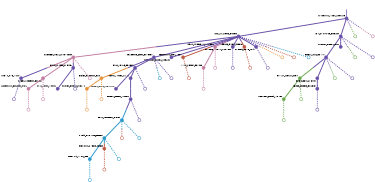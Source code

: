 strict digraph  {
graph[splines=false]; nodesep=0.7; rankdir=TB; ranksep=0.6; forcelabels=true; dpi=600; size=2.5;
0 [color="#674ea7ff", fillcolor="#674ea7ff", fixedsize=true, fontname=Lato, fontsize="12pt", height="0.25", label="", penwidth=3, shape=circle, style=filled, xlabel=TMPRSS12_MILR1_SLC7A10];
10 [color="#674ea7ff", fillcolor="#674ea7ff", fixedsize=true, fontname=Lato, fontsize="12pt", height="0.25", label="", penwidth=3, shape=circle, style=filled, xlabel=SLIT1_KIAA1598_CSTF2T];
20 [color="#674ea7ff", fillcolor="#674ea7ff", fixedsize=true, fontname=Lato, fontsize="12pt", height="0.25", label="", penwidth=3, shape=circle, style=filled, xlabel="FN1_RNU6-71P_DLGAP2"];
33 [color="#6aa84fff", fillcolor="#6aa84fff", fixedsize=true, fontname=Lato, fontsize="12pt", height="0.25", label="", penwidth=3, shape=circle, style=solid, xlabel=""];
38 [color="#c27ba0ff", fillcolor="#c27ba0ff", fixedsize=true, fontname=Lato, fontsize="12pt", height="0.25", label="", penwidth=3, shape=circle, style=solid, xlabel=""];
1 [color="#e69138ff", fillcolor="#e69138ff", fixedsize=true, fontname=Lato, fontsize="12pt", height="0.25", label="", penwidth=3, shape=circle, style=filled, xlabel=EIF4E2_PKHD1L1_FAP];
26 [color="#e69138ff", fillcolor="#e69138ff", fixedsize=true, fontname=Lato, fontsize="12pt", height="0.25", label="", penwidth=3, shape=circle, style=filled, xlabel=PKHD1_DHRS9_TSPAN1];
44 [color="#e69138ff", fillcolor="#e69138ff", fixedsize=true, fontname=Lato, fontsize="12pt", height="0.25", label="", penwidth=3, shape=circle, style=solid, xlabel=""];
2 [color="#c27ba0ff", fillcolor="#c27ba0ff", fixedsize=true, fontname=Lato, fontsize="12pt", height="0.25", label="", penwidth=3, shape=circle, style=filled, xlabel=RAPGEF2_UBA6_TMEM132D];
18 [color="#674ea7ff", fillcolor="#674ea7ff", fixedsize=true, fontname=Lato, fontsize="12pt", height="0.25", label="", penwidth=3, shape=circle, style=filled, xlabel=STON1_TNC_MKL1];
19 [color="#c27ba0ff", fillcolor="#c27ba0ff", fixedsize=true, fontname=Lato, fontsize="12pt", height="0.25", label="", penwidth=3, shape=circle, style=filled, xlabel=HACE1_SLC35D2_CENPF];
21 [color="#674ea7ff", fillcolor="#674ea7ff", fixedsize=true, fontname=Lato, fontsize="12pt", height="0.25", label="", penwidth=3, shape=circle, style=filled, xlabel=GHSR_TMED3_ZNF254];
39 [color="#c27ba0ff", fillcolor="#c27ba0ff", fixedsize=true, fontname=Lato, fontsize="12pt", height="0.25", label="", penwidth=3, shape=circle, style=solid, xlabel=""];
3 [color="#674ea7ff", fillcolor="#674ea7ff", fixedsize=true, fontname=Lato, fontsize="12pt", height="0.25", label="", penwidth=3, shape=circle, style=filled, xlabel=TRAPPC6B_ZEB2_ELMOD1];
29 [color="#674ea7ff", fillcolor="#674ea7ff", fixedsize=true, fontname=Lato, fontsize="12pt", height="0.25", label="", penwidth=3, shape=circle, style=filled, xlabel=GJA8_VPS45_FBXO32];
52 [color="#2496c8ff", fillcolor="#2496c8ff", fixedsize=true, fontname=Lato, fontsize="12pt", height="0.25", label="", penwidth=3, shape=circle, style=solid, xlabel=""];
57 [color="#674ea7ff", fillcolor="#674ea7ff", fixedsize=true, fontname=Lato, fontsize="12pt", height="0.25", label="", penwidth=3, shape=circle, style=solid, xlabel=""];
4 [color="#6aa84fff", fillcolor="#6aa84fff", fixedsize=true, fontname=Lato, fontsize="12pt", height="0.25", label="", penwidth=3, shape=circle, style=filled, xlabel=PSMA7_ATP1A1_CPVL];
17 [color="#6aa84fff", fillcolor="#6aa84fff", fixedsize=true, fontname=Lato, fontsize="12pt", height="0.25", label="", penwidth=3, shape=circle, style=filled, xlabel=SECISBP2_CELF4_NTNG2];
34 [color="#6aa84fff", fillcolor="#6aa84fff", fixedsize=true, fontname=Lato, fontsize="12pt", height="0.25", label="", penwidth=3, shape=circle, style=solid, xlabel=""];
5 [color="#674ea7ff", fillcolor="#674ea7ff", fixedsize=true, fontname=Lato, fontsize="12pt", height="0.25", label="", penwidth=3, shape=circle, style=filled, xlabel=PDE7A_HK3_TENM2];
6 [color="#674ea7ff", fillcolor="#674ea7ff", fixedsize=true, fontname=Lato, fontsize="12pt", height="0.25", label="", penwidth=3, shape=circle, style=filled, xlabel=CHGB_DDI2_ZNF792];
35 [color="#6aa84fff", fillcolor="#6aa84fff", fixedsize=true, fontname=Lato, fontsize="12pt", height="0.25", label="", penwidth=3, shape=circle, style=solid, xlabel=""];
58 [color="#674ea7ff", fillcolor="#674ea7ff", fixedsize=true, fontname=Lato, fontsize="12pt", height="0.25", label="", penwidth=3, shape=circle, style=solid, xlabel=""];
22 [color="#674ea7ff", fillcolor="#674ea7ff", fixedsize=true, fontname=Lato, fontsize="12pt", height="0.25", label="", penwidth=3, shape=circle, style=filled, xlabel=TOP3B_TDRD5_CHAF1B];
7 [color="#2496c8ff", fillcolor="#2496c8ff", fixedsize=true, fontname=Lato, fontsize="12pt", height="0.25", label="", penwidth=3, shape=circle, style=filled, xlabel=PEX2_AGTPBP1_CYB5A];
11 [color="#2496c8ff", fillcolor="#2496c8ff", fixedsize=true, fontname=Lato, fontsize="12pt", height="0.25", label="", penwidth=3, shape=circle, style=filled, xlabel=RNF44_CACNA1E_EPHB6];
47 [color="#be5742ff", fillcolor="#be5742ff", fixedsize=true, fontname=Lato, fontsize="12pt", height="0.25", label="", penwidth=3, shape=circle, style=solid, xlabel=""];
53 [color="#2496c8ff", fillcolor="#2496c8ff", fixedsize=true, fontname=Lato, fontsize="12pt", height="0.25", label="", penwidth=3, shape=circle, style=solid, xlabel=""];
8 [color="#674ea7ff", fillcolor="#674ea7ff", fixedsize=true, fontname=Lato, fontsize="12pt", height="0.25", label="", penwidth=3, shape=circle, style=filled, xlabel=PCDHGB2_CSPG4_STEAP2];
12 [color="#be5742ff", fillcolor="#be5742ff", fixedsize=true, fontname=Lato, fontsize="12pt", height="0.25", label="", penwidth=3, shape=circle, style=filled, xlabel=PCDHGA12_LRP6_NRP1];
23 [color="#c27ba0ff", fillcolor="#c27ba0ff", fixedsize=true, fontname=Lato, fontsize="12pt", height="0.25", label="", penwidth=3, shape=circle, style=filled, xlabel=ITGA1_SHROOM1_MALRD1];
25 [color="#674ea7ff", fillcolor="#674ea7ff", fixedsize=true, fontname=Lato, fontsize="12pt", height="0.25", label="", penwidth=3, shape=circle, style=filled, xlabel=FAM83E_MYOM2_KATNBL1];
30 [color="#be5742ff", fillcolor="#be5742ff", fixedsize=true, fontname=Lato, fontsize="12pt", height="0.25", label="", penwidth=3, shape=circle, style=filled, xlabel=CD109_DISC1_LRRC43];
31 [color="#674ea7ff", fillcolor="#674ea7ff", fixedsize=true, fontname=Lato, fontsize="12pt", height="0.25", label="", penwidth=3, shape=circle, style=filled, xlabel=ZNF254_EDN3_SLX4];
45 [color="#e69138ff", fillcolor="#e69138ff", fixedsize=true, fontname=Lato, fontsize="12pt", height="0.25", label="", penwidth=3, shape=circle, style=solid, xlabel=""];
48 [color="#be5742ff", fillcolor="#be5742ff", fixedsize=true, fontname=Lato, fontsize="12pt", height="0.25", label="", penwidth=3, shape=circle, style=solid, xlabel=""];
54 [color="#2496c8ff", fillcolor="#2496c8ff", fixedsize=true, fontname=Lato, fontsize="12pt", height="0.25", label="", penwidth=3, shape=circle, style=solid, xlabel=""];
16 [color="#2496c8ff", fillcolor="#2496c8ff", fixedsize=true, fontname=Lato, fontsize="12pt", height="0.25", label="", penwidth=3, shape=circle, style=filled, xlabel=CHRNA4_WNT6_LBP];
28 [color="#be5742ff", fillcolor="#be5742ff", fixedsize=true, fontname=Lato, fontsize="12pt", height="0.25", label="", penwidth=3, shape=circle, style=filled, xlabel=PLEKHH1_ZNF318_OTOF];
55 [color="#2496c8ff", fillcolor="#2496c8ff", fixedsize=true, fontname=Lato, fontsize="12pt", height="0.25", label="", penwidth=3, shape=circle, style=solid, xlabel=""];
49 [color="#be5742ff", fillcolor="#be5742ff", fixedsize=true, fontname=Lato, fontsize="12pt", height="0.25", label="", penwidth=3, shape=circle, style=solid, xlabel=""];
13 [color="#c27ba0ff", fillcolor="#c27ba0ff", fixedsize=true, fontname=Lato, fontsize="12pt", height="0.25", label="", penwidth=3, shape=circle, style=filled, xlabel=MYL2_KCTD7_FRMD3];
40 [color="#c27ba0ff", fillcolor="#c27ba0ff", fixedsize=true, fontname=Lato, fontsize="12pt", height="0.25", label="", penwidth=3, shape=circle, style=solid, xlabel=""];
15 [color="#674ea7ff", fillcolor="#674ea7ff", fixedsize=true, fontname=Lato, fontsize="12pt", height="0.25", label="", penwidth=3, shape=circle, style=filled, xlabel=PTPRA_PTPRT_MUC16];
59 [color="#674ea7ff", fillcolor="#674ea7ff", fixedsize=true, fontname=Lato, fontsize="12pt", height="0.25", label="", penwidth=3, shape=circle, style=solid, xlabel=""];
56 [color="#2496c8ff", fillcolor="#2496c8ff", fixedsize=true, fontname=Lato, fontsize="12pt", height="0.25", label="", penwidth=3, shape=circle, style=solid, xlabel=""];
36 [color="#6aa84fff", fillcolor="#6aa84fff", fixedsize=true, fontname=Lato, fontsize="12pt", height="0.25", label="", penwidth=3, shape=circle, style=solid, xlabel=""];
60 [color="#674ea7ff", fillcolor="#674ea7ff", fixedsize=true, fontname=Lato, fontsize="12pt", height="0.25", label="", penwidth=3, shape=circle, style=solid, xlabel=""];
27 [color="#c27ba0ff", fillcolor="#c27ba0ff", fixedsize=true, fontname=Lato, fontsize="12pt", height="0.25", label="", penwidth=3, shape=circle, style=filled, xlabel="SAP30L-AS1_BCAP29_USP4"];
41 [color="#c27ba0ff", fillcolor="#c27ba0ff", fixedsize=true, fontname=Lato, fontsize="12pt", height="0.25", label="", penwidth=3, shape=circle, style=solid, xlabel=""];
24 [color="#674ea7ff", fillcolor="#674ea7ff", fixedsize=true, fontname=Lato, fontsize="12pt", height="0.25", label="", penwidth=3, shape=circle, style=filled, xlabel=PABPC1_OR5R1_FAT1];
37 [color="#6aa84fff", fillcolor="#6aa84fff", fixedsize=true, fontname=Lato, fontsize="12pt", height="0.25", label="", penwidth=3, shape=circle, style=solid, xlabel=""];
61 [color="#674ea7ff", fillcolor="#674ea7ff", fixedsize=true, fontname=Lato, fontsize="12pt", height="0.25", label="", penwidth=3, shape=circle, style=solid, xlabel=""];
9 [color="#674ea7ff", fillcolor="#674ea7ff", fixedsize=true, fontname=Lato, fontsize="12pt", height="0.25", label="", penwidth=3, shape=circle, style=filled, xlabel=PML_XIRP1_MUC16];
62 [color="#674ea7ff", fillcolor="#674ea7ff", fixedsize=true, fontname=Lato, fontsize="12pt", height="0.25", label="", penwidth=3, shape=circle, style=solid, xlabel=""];
63 [color="#674ea7ff", fillcolor="#674ea7ff", fixedsize=true, fontname=Lato, fontsize="12pt", height="0.25", label="", penwidth=3, shape=circle, style=solid, xlabel=""];
42 [color="#c27ba0ff", fillcolor="#c27ba0ff", fixedsize=true, fontname=Lato, fontsize="12pt", height="0.25", label="", penwidth=3, shape=circle, style=solid, xlabel=""];
64 [color="#674ea7ff", fillcolor="#674ea7ff", fixedsize=true, fontname=Lato, fontsize="12pt", height="0.25", label="", penwidth=3, shape=circle, style=solid, xlabel=""];
46 [color="#e69138ff", fillcolor="#e69138ff", fixedsize=true, fontname=Lato, fontsize="12pt", height="0.25", label="", penwidth=3, shape=circle, style=solid, xlabel=""];
43 [color="#c27ba0ff", fillcolor="#c27ba0ff", fixedsize=true, fontname=Lato, fontsize="12pt", height="0.25", label="", penwidth=3, shape=circle, style=solid, xlabel=""];
50 [color="#be5742ff", fillcolor="#be5742ff", fixedsize=true, fontname=Lato, fontsize="12pt", height="0.25", label="", penwidth=3, shape=circle, style=solid, xlabel=""];
14 [color="#674ea7ff", fillcolor="#674ea7ff", fixedsize=true, fontname=Lato, fontsize="12pt", height="0.25", label="", penwidth=3, shape=circle, style=filled, xlabel=TDRD6_PAX5_SLC26A10];
32 [color="#674ea7ff", fillcolor="#674ea7ff", fixedsize=true, fontname=Lato, fontsize="12pt", height="0.25", label="", penwidth=3, shape=circle, style=filled, xlabel=NLRP11_NUTF2_AKNA];
65 [color="#674ea7ff", fillcolor="#674ea7ff", fixedsize=true, fontname=Lato, fontsize="12pt", height="0.25", label="", penwidth=3, shape=circle, style=solid, xlabel=""];
51 [color="#be5742ff", fillcolor="#be5742ff", fixedsize=true, fontname=Lato, fontsize="12pt", height="0.25", label="", penwidth=3, shape=circle, style=solid, xlabel=""];
66 [color="#674ea7ff", fillcolor="#674ea7ff", fixedsize=true, fontname=Lato, fontsize="12pt", height="0.25", label="", penwidth=3, shape=circle, style=solid, xlabel=""];
normal [label="", penwidth=3, style=invis, xlabel=TMPRSS12_MILR1_SLC7A10];
0 -> 10  [arrowsize=0, color="#674ea7ff;0.5:#674ea7ff", minlen="2.0", penwidth="5.5", style=solid];
0 -> 20  [arrowsize=0, color="#674ea7ff;0.5:#674ea7ff", minlen="2.0", penwidth="5.5", style=solid];
0 -> 33  [arrowsize=0, color="#674ea7ff;0.5:#6aa84fff", minlen="2.0", penwidth=5, style=dashed];
0 -> 38  [arrowsize=0, color="#674ea7ff;0.5:#c27ba0ff", minlen="2.0", penwidth=5, style=dashed];
10 -> 2  [arrowsize=0, color="#674ea7ff;0.5:#c27ba0ff", minlen="2.0", penwidth="5.5", style=solid];
10 -> 3  [arrowsize=0, color="#674ea7ff;0.5:#674ea7ff", minlen="2.0", penwidth="5.5", style=solid];
10 -> 8  [arrowsize=0, color="#674ea7ff;0.5:#674ea7ff", minlen="2.0", penwidth="5.5", style=solid];
10 -> 12  [arrowsize=0, color="#674ea7ff;0.5:#be5742ff", minlen="2.0", penwidth="5.5", style=solid];
10 -> 23  [arrowsize=0, color="#674ea7ff;0.5:#c27ba0ff", minlen="1.7999999523162842", penwidth="5.5", style=solid];
10 -> 25  [arrowsize=0, color="#674ea7ff;0.5:#674ea7ff", minlen="1.600000023841858", penwidth="5.5", style=solid];
10 -> 30  [arrowsize=0, color="#674ea7ff;0.5:#be5742ff", minlen="1.2000000476837158", penwidth="5.5", style=solid];
10 -> 31  [arrowsize=0, color="#674ea7ff;0.5:#674ea7ff", minlen="1.0", penwidth="5.5", style=solid];
10 -> 45  [arrowsize=0, color="#674ea7ff;0.5:#e69138ff", minlen="2.0", penwidth=5, style=dashed];
10 -> 48  [arrowsize=0, color="#674ea7ff;0.5:#be5742ff", minlen="2.0", penwidth=5, style=dashed];
10 -> 54  [arrowsize=0, color="#674ea7ff;0.5:#2496c8ff", minlen="2.0", penwidth=5, style=dashed];
20 -> 5  [arrowsize=0, color="#674ea7ff;0.5:#674ea7ff", minlen="2.0", penwidth="5.5", style=solid];
20 -> 24  [arrowsize=0, color="#674ea7ff;0.5:#674ea7ff", minlen="1.600000023841858", penwidth="5.5", style=solid];
20 -> 37  [arrowsize=0, color="#674ea7ff;0.5:#6aa84fff", minlen="2.0", penwidth=5, style=dashed];
20 -> 61  [arrowsize=0, color="#674ea7ff;0.5:#674ea7ff", minlen="2.0", penwidth=5, style=dashed];
1 -> 26  [arrowsize=0, color="#e69138ff;0.5:#e69138ff", minlen="1.399999976158142", penwidth="5.5", style=solid];
1 -> 44  [arrowsize=0, color="#e69138ff;0.5:#e69138ff", minlen="2.0", penwidth=5, style=dashed];
26 -> 46  [arrowsize=0, color="#e69138ff;0.5:#e69138ff", minlen="2.0", penwidth=5, style=dashed];
2 -> 18  [arrowsize=0, color="#c27ba0ff;0.5:#674ea7ff", minlen="2.0", penwidth="5.5", style=solid];
2 -> 19  [arrowsize=0, color="#c27ba0ff;0.5:#c27ba0ff", minlen="2.0", penwidth="5.5", style=solid];
2 -> 21  [arrowsize=0, color="#c27ba0ff;0.5:#674ea7ff", minlen="1.7999999523162842", penwidth="5.5", style=solid];
2 -> 39  [arrowsize=0, color="#c27ba0ff;0.5:#c27ba0ff", minlen="2.0", penwidth=5, style=dashed];
18 -> 60  [arrowsize=0, color="#674ea7ff;0.5:#674ea7ff", minlen="2.0", penwidth=5, style=dashed];
19 -> 27  [arrowsize=0, color="#c27ba0ff;0.5:#c27ba0ff", minlen="1.399999976158142", penwidth="5.5", style=solid];
19 -> 41  [arrowsize=0, color="#c27ba0ff;0.5:#c27ba0ff", minlen="2.0", penwidth=5, style=dashed];
21 -> 9  [arrowsize=0, color="#674ea7ff;0.5:#674ea7ff", minlen="2.0", penwidth="5.5", style=solid];
21 -> 62  [arrowsize=0, color="#674ea7ff;0.5:#674ea7ff", minlen="2.0", penwidth=5, style=dashed];
3 -> 1  [arrowsize=0, color="#674ea7ff;0.5:#e69138ff", minlen="2.0", penwidth="5.5", style=solid];
3 -> 29  [arrowsize=0, color="#674ea7ff;0.5:#674ea7ff", minlen="1.2000000476837158", penwidth="5.5", style=solid];
3 -> 52  [arrowsize=0, color="#674ea7ff;0.5:#2496c8ff", minlen="2.0", penwidth=5, style=dashed];
3 -> 57  [arrowsize=0, color="#674ea7ff;0.5:#674ea7ff", minlen="2.0", penwidth=5, style=dashed];
29 -> 14  [arrowsize=0, color="#674ea7ff;0.5:#674ea7ff", minlen="2.0", penwidth="5.5", style=solid];
29 -> 32  [arrowsize=0, color="#674ea7ff;0.5:#674ea7ff", minlen="1.0", penwidth="5.5", style=solid];
29 -> 65  [arrowsize=0, color="#674ea7ff;0.5:#674ea7ff", minlen="2.0", penwidth=5, style=dashed];
4 -> 17  [arrowsize=0, color="#6aa84fff;0.5:#6aa84fff", minlen="2.0", penwidth="5.5", style=solid];
4 -> 34  [arrowsize=0, color="#6aa84fff;0.5:#6aa84fff", minlen="2.0", penwidth=5, style=dashed];
17 -> 36  [arrowsize=0, color="#6aa84fff;0.5:#6aa84fff", minlen="2.0", penwidth=5, style=dashed];
5 -> 4  [arrowsize=0, color="#674ea7ff;0.5:#6aa84fff", minlen="2.0", penwidth="5.5", style=solid];
5 -> 6  [arrowsize=0, color="#674ea7ff;0.5:#674ea7ff", minlen="2.0", penwidth="5.5", style=solid];
5 -> 35  [arrowsize=0, color="#674ea7ff;0.5:#6aa84fff", minlen="2.0", penwidth=5, style=dashed];
5 -> 58  [arrowsize=0, color="#674ea7ff;0.5:#674ea7ff", minlen="2.0", penwidth=5, style=dashed];
6 -> 22  [arrowsize=0, color="#674ea7ff;0.5:#674ea7ff", minlen="1.7999999523162842", penwidth="5.5", style=solid];
22 -> 63  [arrowsize=0, color="#674ea7ff;0.5:#674ea7ff", minlen="2.0", penwidth=5, style=dashed];
7 -> 11  [arrowsize=0, color="#2496c8ff;0.5:#2496c8ff", minlen="2.0", penwidth="5.5", style=solid];
7 -> 47  [arrowsize=0, color="#2496c8ff;0.5:#be5742ff", minlen="2.0", penwidth=5, style=dashed];
7 -> 53  [arrowsize=0, color="#2496c8ff;0.5:#2496c8ff", minlen="2.0", penwidth=5, style=dashed];
11 -> 16  [arrowsize=0, color="#2496c8ff;0.5:#2496c8ff", minlen="2.0", penwidth="5.5", style=solid];
11 -> 28  [arrowsize=0, color="#2496c8ff;0.5:#be5742ff", minlen="1.399999976158142", penwidth="5.5", style=solid];
11 -> 55  [arrowsize=0, color="#2496c8ff;0.5:#2496c8ff", minlen="2.0", penwidth=5, style=dashed];
12 -> 49  [arrowsize=0, color="#be5742ff;0.5:#be5742ff", minlen="2.0", penwidth=5, style=dashed];
23 -> 13  [arrowsize=0, color="#c27ba0ff;0.5:#c27ba0ff", minlen="2.0", penwidth="5.5", style=solid];
23 -> 42  [arrowsize=0, color="#c27ba0ff;0.5:#c27ba0ff", minlen="2.0", penwidth=5, style=dashed];
25 -> 64  [arrowsize=0, color="#674ea7ff;0.5:#674ea7ff", minlen="2.0", penwidth=5, style=dashed];
30 -> 51  [arrowsize=0, color="#be5742ff;0.5:#be5742ff", minlen="2.0", penwidth=5, style=dashed];
31 -> 66  [arrowsize=0, color="#674ea7ff;0.5:#674ea7ff", minlen="2.0", penwidth=5, style=dashed];
16 -> 56  [arrowsize=0, color="#2496c8ff;0.5:#2496c8ff", minlen="2.0", penwidth=5, style=dashed];
28 -> 50  [arrowsize=0, color="#be5742ff;0.5:#be5742ff", minlen="2.0", penwidth=5, style=dashed];
13 -> 40  [arrowsize=0, color="#c27ba0ff;0.5:#c27ba0ff", minlen="2.0", penwidth=5, style=dashed];
15 -> 7  [arrowsize=0, color="#674ea7ff;0.5:#2496c8ff", minlen="2.0", penwidth="5.5", style=solid];
15 -> 59  [arrowsize=0, color="#674ea7ff;0.5:#674ea7ff", minlen="2.0", penwidth=5, style=dashed];
27 -> 43  [arrowsize=0, color="#c27ba0ff;0.5:#c27ba0ff", minlen="2.0", penwidth=5, style=dashed];
32 -> 15  [arrowsize=0, color="#674ea7ff;0.5:#674ea7ff", minlen="2.0", penwidth="5.5", style=solid];
normal -> 0  [arrowsize=0, color="#674ea7ff", label="", penwidth=4, style=solid];
}
